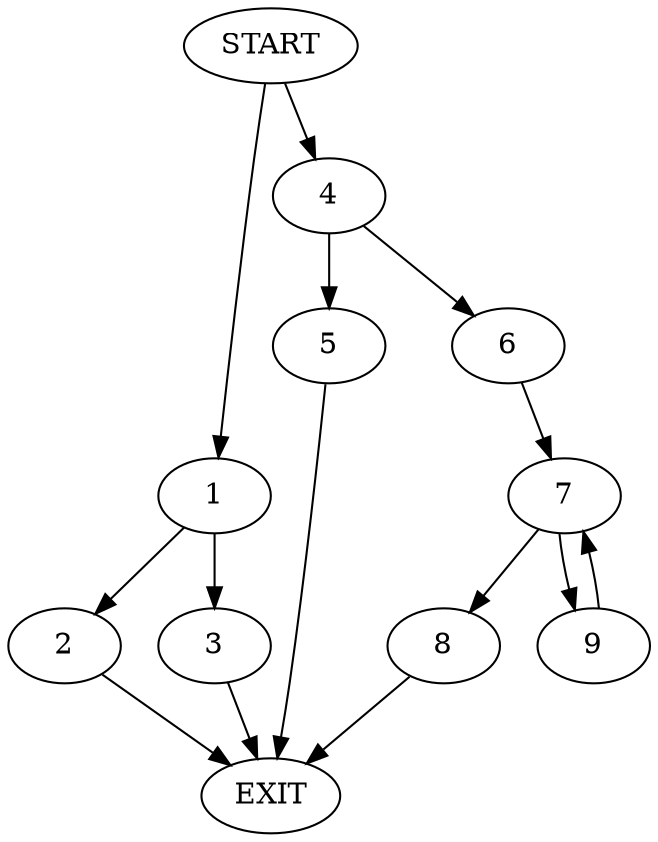 digraph {
0 [label="START"]
10 [label="EXIT"]
0 -> 1
1 -> 2
1 -> 3
2 -> 10
3 -> 10
0 -> 4
4 -> 5
4 -> 6
6 -> 7
5 -> 10
7 -> 8
7 -> 9
9 -> 7
8 -> 10
}
